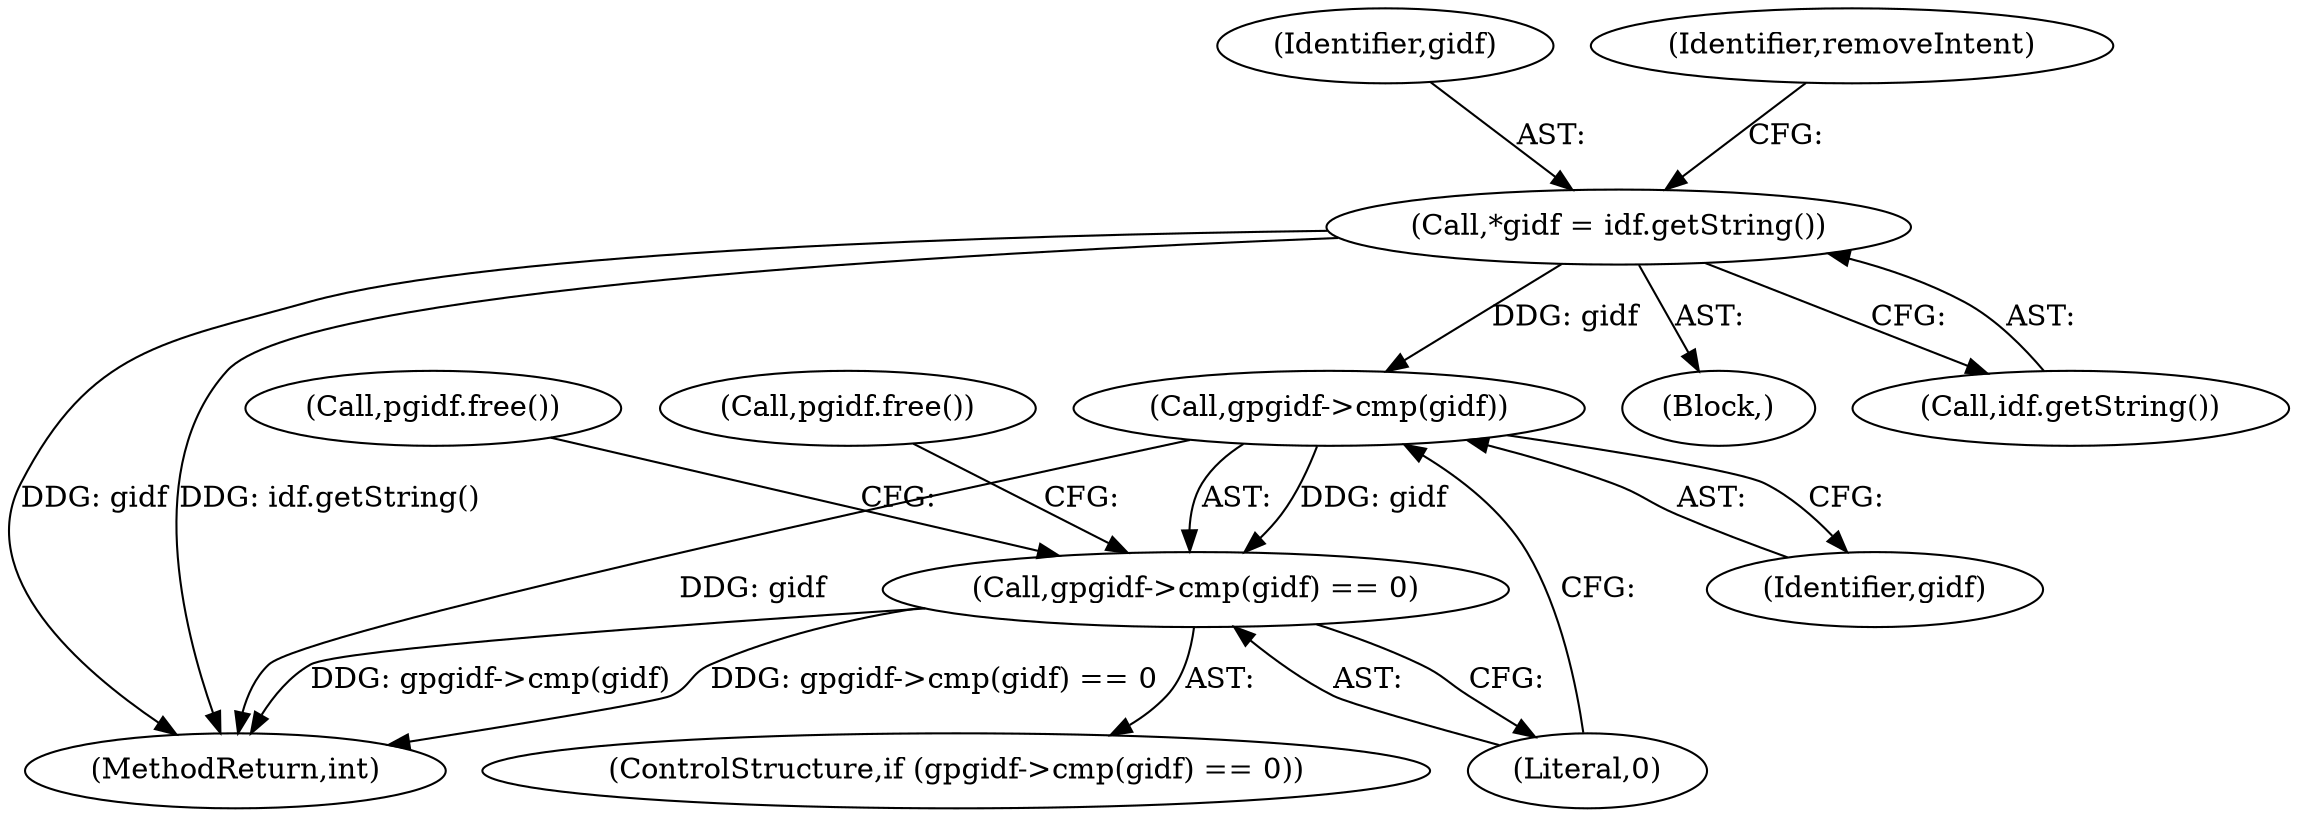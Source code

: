 digraph "0_poppler_5c9b08a875b07853be6c44e43ff5f7f059df666a@pointer" {
"1000477" [label="(Call,*gidf = idf.getString())"];
"1000518" [label="(Call,gpgidf->cmp(gidf))"];
"1000517" [label="(Call,gpgidf->cmp(gidf) == 0)"];
"1001120" [label="(MethodReturn,int)"];
"1000522" [label="(Call,pgidf.free())"];
"1000518" [label="(Call,gpgidf->cmp(gidf))"];
"1000520" [label="(Literal,0)"];
"1000478" [label="(Identifier,gidf)"];
"1000516" [label="(ControlStructure,if (gpgidf->cmp(gidf) == 0))"];
"1000475" [label="(Block,)"];
"1000477" [label="(Call,*gidf = idf.getString())"];
"1000479" [label="(Call,idf.getString())"];
"1000482" [label="(Identifier,removeIntent)"];
"1000527" [label="(Call,pgidf.free())"];
"1000517" [label="(Call,gpgidf->cmp(gidf) == 0)"];
"1000519" [label="(Identifier,gidf)"];
"1000477" -> "1000475"  [label="AST: "];
"1000477" -> "1000479"  [label="CFG: "];
"1000478" -> "1000477"  [label="AST: "];
"1000479" -> "1000477"  [label="AST: "];
"1000482" -> "1000477"  [label="CFG: "];
"1000477" -> "1001120"  [label="DDG: idf.getString()"];
"1000477" -> "1001120"  [label="DDG: gidf"];
"1000477" -> "1000518"  [label="DDG: gidf"];
"1000518" -> "1000517"  [label="AST: "];
"1000518" -> "1000519"  [label="CFG: "];
"1000519" -> "1000518"  [label="AST: "];
"1000520" -> "1000518"  [label="CFG: "];
"1000518" -> "1001120"  [label="DDG: gidf"];
"1000518" -> "1000517"  [label="DDG: gidf"];
"1000517" -> "1000516"  [label="AST: "];
"1000517" -> "1000520"  [label="CFG: "];
"1000520" -> "1000517"  [label="AST: "];
"1000522" -> "1000517"  [label="CFG: "];
"1000527" -> "1000517"  [label="CFG: "];
"1000517" -> "1001120"  [label="DDG: gpgidf->cmp(gidf)"];
"1000517" -> "1001120"  [label="DDG: gpgidf->cmp(gidf) == 0"];
}
